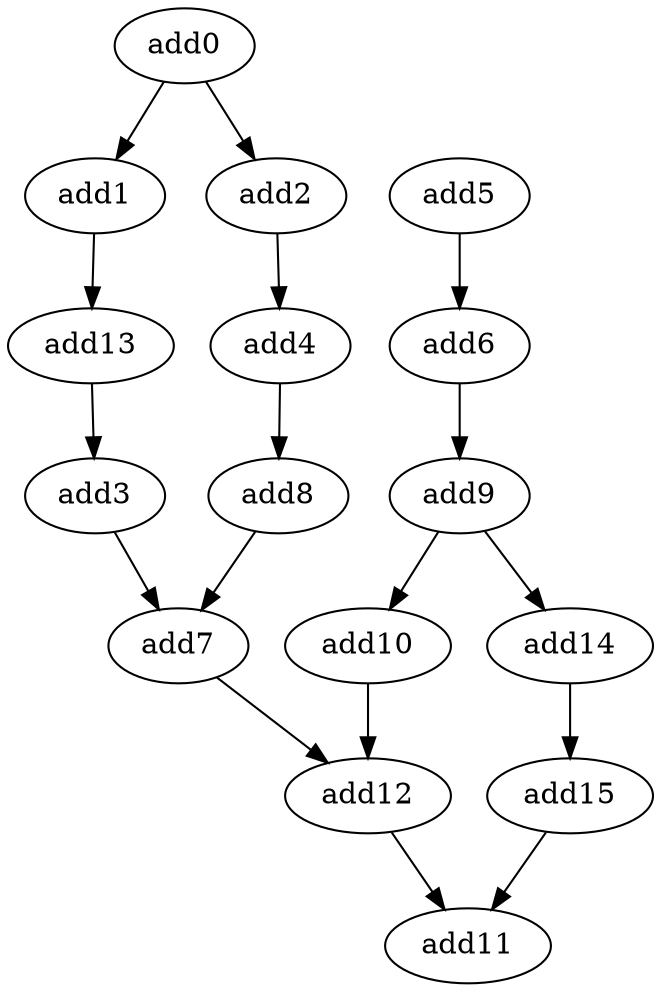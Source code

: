 digraph "G" {
add0 [opcode=add];
add1 [opcode=add];
add2 [opcode=add];
add3 [opcode=add];
add4 [opcode=add];
add7 [opcode=add];
add8 [opcode=add];
add5 [opcode=add];
add6 [opcode=add];
add9 [opcode=add];
add12 [opcode=add];
add10 [opcode=add];
add11 [opcode=add];
add13 [opcode=add];
add14 [opcode=add];
add15 [opcode=add];
add0 -> add1  [key=0];
add0 -> add2  [key=0];
add1 -> add13  [key=0];
add2 -> add4  [key=0];
add3 -> add7  [key=0];
add4 -> add8  [key=0];
add7 -> add12  [key=0];
add8 -> add7  [key=0];
add5 -> add6  [key=0];
add6 -> add9  [key=0];
add9 -> add10  [key=0];
add9 -> add14  [key=0];
add12 -> add11  [key=0];
add10 -> add12  [key=0];
add13 -> add3  [key=0];
add14 -> add15  [key=0];
add15 -> add11  [key=0];
}
